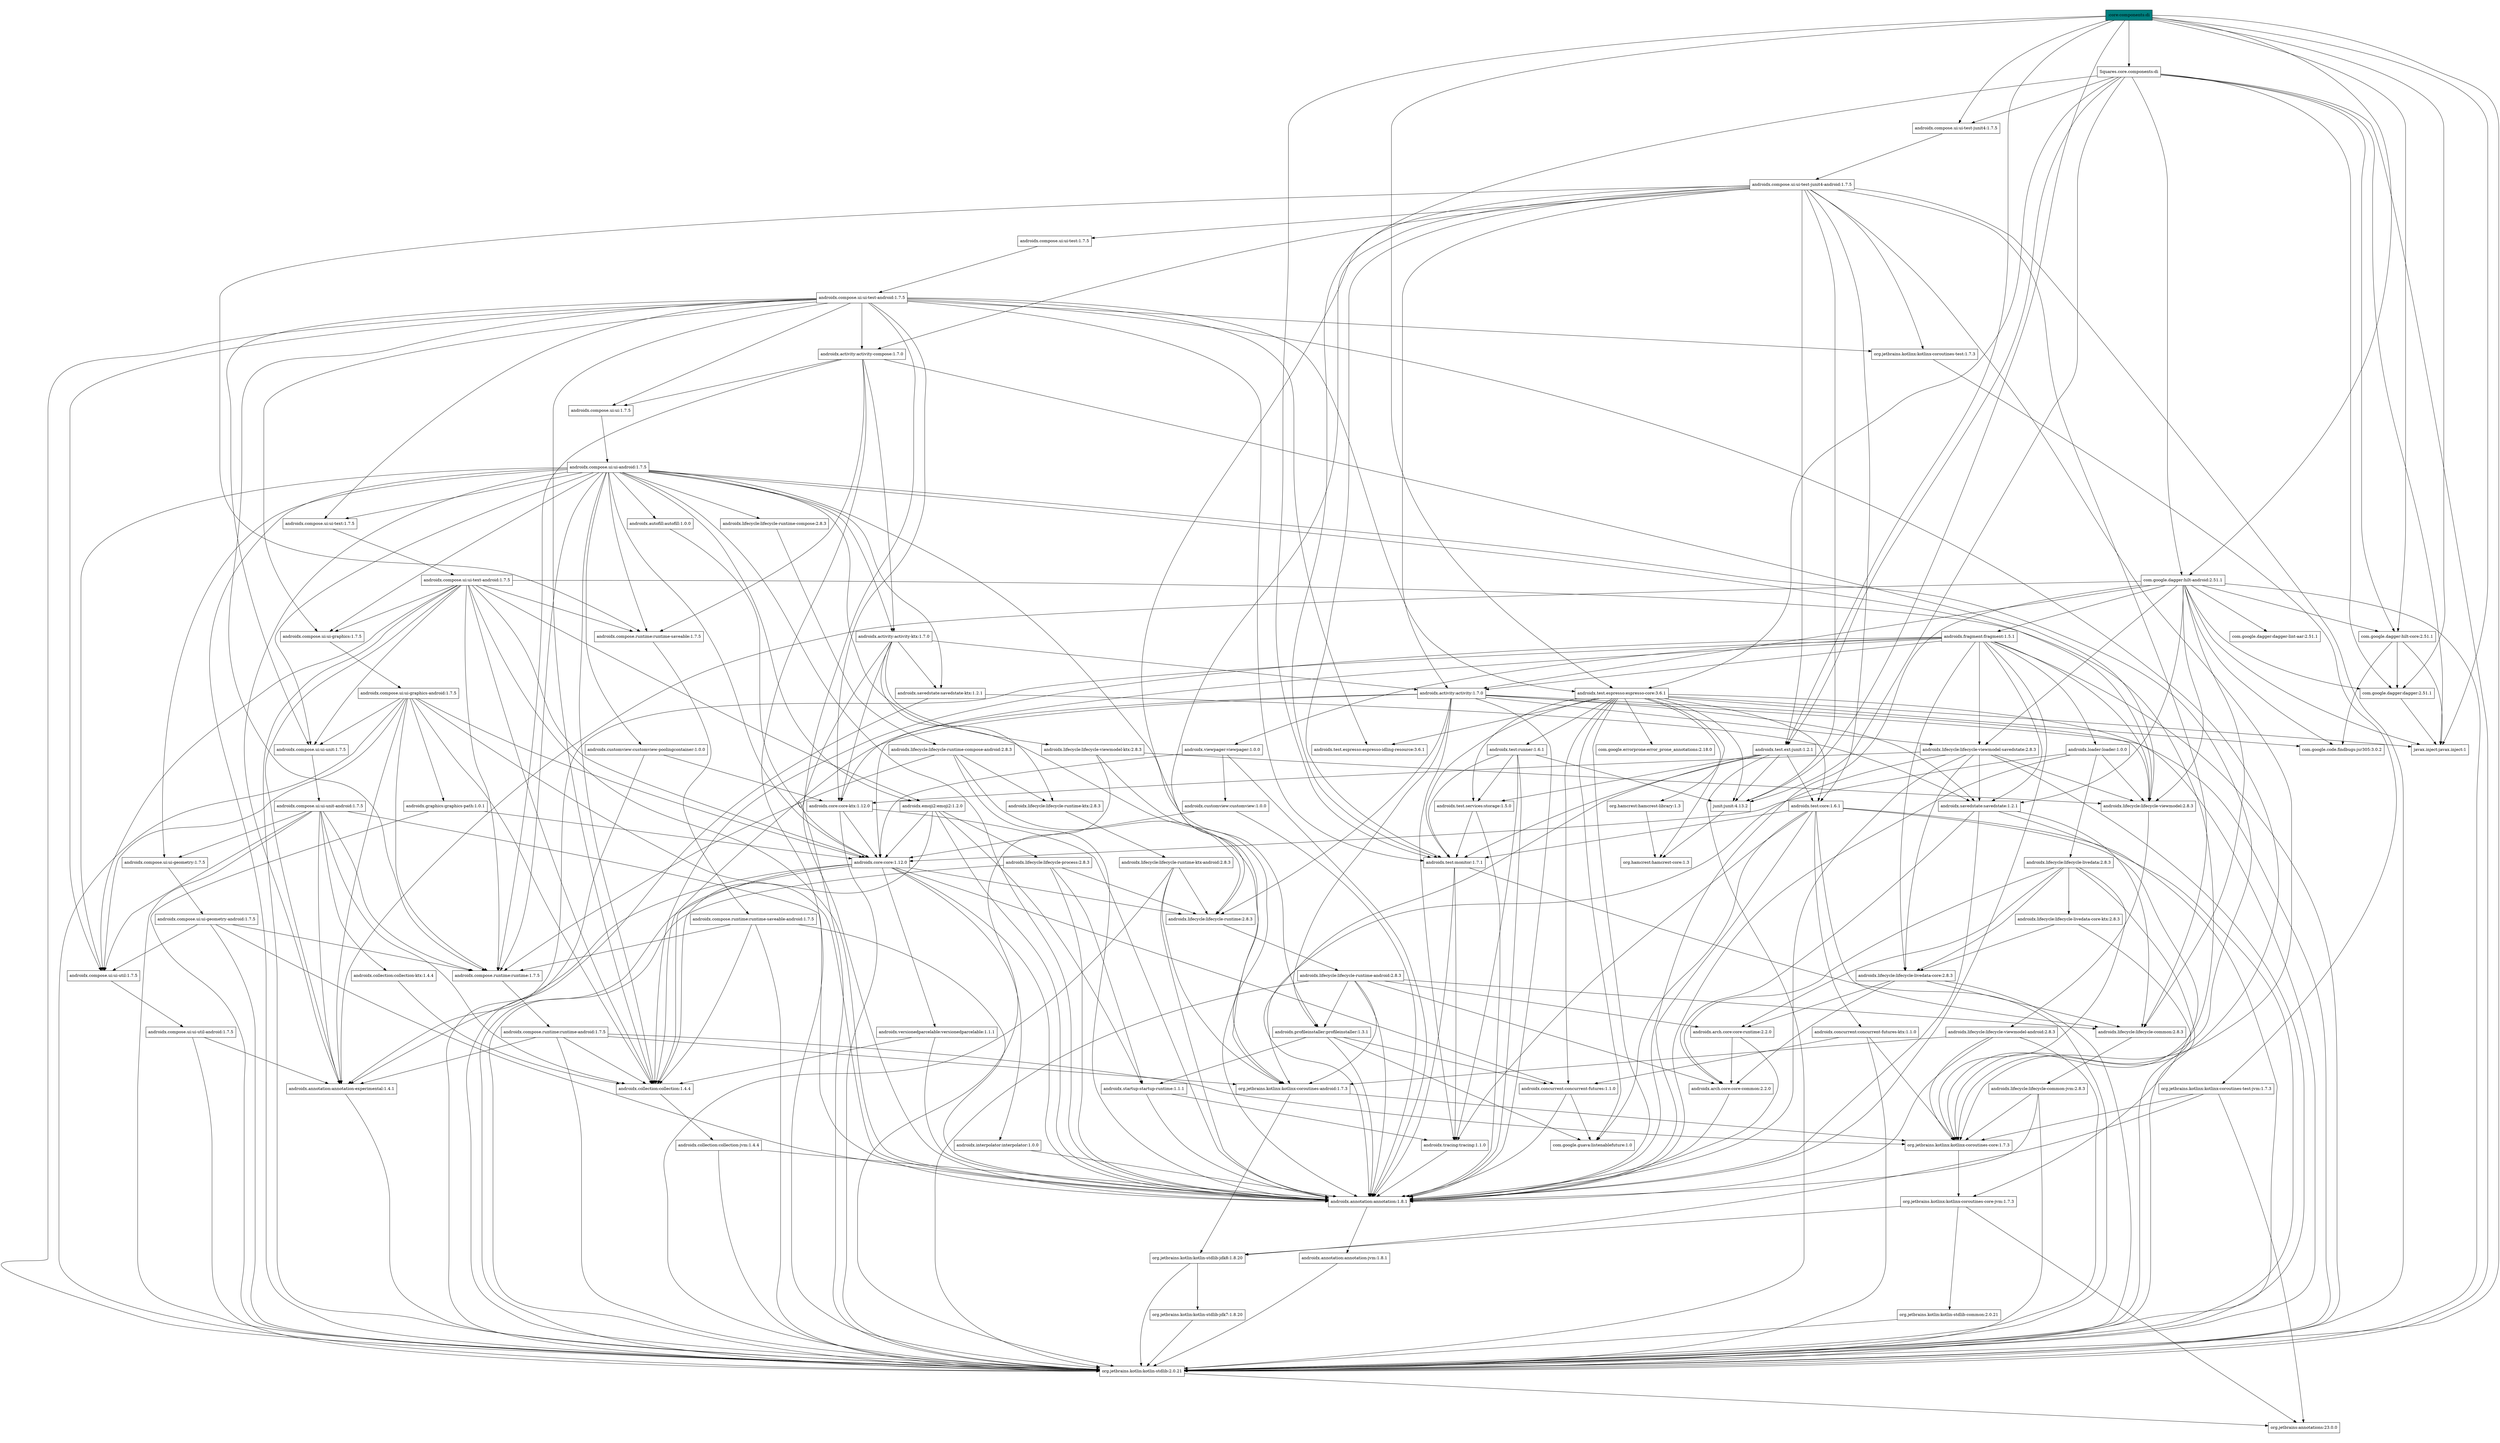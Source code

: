 strict digraph DependencyGraph {
  ratio=0.6;
  node [shape=box];

  ":core:components:di" [style=filled fillcolor="#008080"];

  ":core:components:di" -> "Squares.core.components:di";
  ":core:components:di" -> "androidx.compose.ui:ui-test-junit4:1.7.5";
  ":core:components:di" -> "androidx.test.espresso:espresso-core:3.6.1";
  ":core:components:di" -> "androidx.test.ext:junit:1.2.1";
  ":core:components:di" -> "androidx.test:monitor:1.7.1";
  ":core:components:di" -> "com.google.dagger:dagger:2.51.1";
  ":core:components:di" -> "com.google.dagger:hilt-android:2.51.1";
  ":core:components:di" -> "com.google.dagger:hilt-core:2.51.1";
  ":core:components:di" -> "javax.inject:javax.inject:1";
  ":core:components:di" -> "junit:junit:4.13.2";
  ":core:components:di" -> "org.jetbrains.kotlin:kotlin-stdlib:2.0.21";
  "Squares.core.components:di" -> "androidx.compose.ui:ui-test-junit4:1.7.5";
  "Squares.core.components:di" -> "androidx.test.espresso:espresso-core:3.6.1";
  "Squares.core.components:di" -> "androidx.test.ext:junit:1.2.1";
  "Squares.core.components:di" -> "androidx.test:monitor:1.7.1";
  "Squares.core.components:di" -> "com.google.dagger:dagger:2.51.1";
  "Squares.core.components:di" -> "com.google.dagger:hilt-android:2.51.1";
  "Squares.core.components:di" -> "com.google.dagger:hilt-core:2.51.1";
  "Squares.core.components:di" -> "javax.inject:javax.inject:1";
  "Squares.core.components:di" -> "junit:junit:4.13.2";
  "Squares.core.components:di" -> "org.jetbrains.kotlin:kotlin-stdlib:2.0.21";
  "androidx.compose.ui:ui-test-junit4:1.7.5" -> "androidx.compose.ui:ui-test-junit4-android:1.7.5";
  "androidx.compose.ui:ui-test-junit4-android:1.7.5" -> "androidx.activity:activity:1.7.0";
  "androidx.compose.ui:ui-test-junit4-android:1.7.5" -> "androidx.activity:activity-compose:1.7.0";
  "androidx.compose.ui:ui-test-junit4-android:1.7.5" -> "androidx.annotation:annotation:1.8.1";
  "androidx.compose.ui:ui-test-junit4-android:1.7.5" -> "androidx.compose.runtime:runtime-saveable:1.7.5";
  "androidx.compose.ui:ui-test-junit4-android:1.7.5" -> "androidx.compose.ui:ui-test:1.7.5";
  "androidx.compose.ui:ui-test-junit4-android:1.7.5" -> "androidx.lifecycle:lifecycle-common:2.8.3";
  "androidx.compose.ui:ui-test-junit4-android:1.7.5" -> "androidx.lifecycle:lifecycle-runtime:2.8.3";
  "androidx.compose.ui:ui-test-junit4-android:1.7.5" -> "androidx.test.ext:junit:1.2.1";
  "androidx.compose.ui:ui-test-junit4-android:1.7.5" -> "androidx.test:core:1.6.1";
  "androidx.compose.ui:ui-test-junit4-android:1.7.5" -> "androidx.test:monitor:1.7.1";
  "androidx.compose.ui:ui-test-junit4-android:1.7.5" -> "junit:junit:4.13.2";
  "androidx.compose.ui:ui-test-junit4-android:1.7.5" -> "org.jetbrains.kotlin:kotlin-stdlib:2.0.21";
  "androidx.compose.ui:ui-test-junit4-android:1.7.5" -> "org.jetbrains.kotlinx:kotlinx-coroutines-core:1.7.3";
  "androidx.compose.ui:ui-test-junit4-android:1.7.5" -> "org.jetbrains.kotlinx:kotlinx-coroutines-test:1.7.3";
  "androidx.activity:activity:1.7.0" -> "androidx.annotation:annotation:1.8.1";
  "androidx.activity:activity:1.7.0" -> "androidx.collection:collection:1.4.4";
  "androidx.activity:activity:1.7.0" -> "androidx.core:core:1.12.0";
  "androidx.activity:activity:1.7.0" -> "androidx.lifecycle:lifecycle-runtime:2.8.3";
  "androidx.activity:activity:1.7.0" -> "androidx.lifecycle:lifecycle-viewmodel:2.8.3";
  "androidx.activity:activity:1.7.0" -> "androidx.lifecycle:lifecycle-viewmodel-savedstate:2.8.3";
  "androidx.activity:activity:1.7.0" -> "androidx.profileinstaller:profileinstaller:1.3.1";
  "androidx.activity:activity:1.7.0" -> "androidx.savedstate:savedstate:1.2.1";
  "androidx.activity:activity:1.7.0" -> "androidx.tracing:tracing:1.1.0";
  "androidx.activity:activity:1.7.0" -> "org.jetbrains.kotlin:kotlin-stdlib:2.0.21";
  "androidx.annotation:annotation:1.8.1" -> "androidx.annotation:annotation-jvm:1.8.1";
  "androidx.annotation:annotation-jvm:1.8.1" -> "org.jetbrains.kotlin:kotlin-stdlib:2.0.21";
  "org.jetbrains.kotlin:kotlin-stdlib:2.0.21" -> "org.jetbrains:annotations:23.0.0";
  "androidx.collection:collection:1.4.4" -> "androidx.collection:collection-jvm:1.4.4";
  "androidx.collection:collection-jvm:1.4.4" -> "androidx.annotation:annotation:1.8.1";
  "androidx.collection:collection-jvm:1.4.4" -> "org.jetbrains.kotlin:kotlin-stdlib:2.0.21";
  "androidx.core:core:1.12.0" -> "androidx.annotation:annotation:1.8.1";
  "androidx.core:core:1.12.0" -> "androidx.annotation:annotation-experimental:1.4.1";
  "androidx.core:core:1.12.0" -> "androidx.collection:collection:1.4.4";
  "androidx.core:core:1.12.0" -> "androidx.concurrent:concurrent-futures:1.1.0";
  "androidx.core:core:1.12.0" -> "androidx.interpolator:interpolator:1.0.0";
  "androidx.core:core:1.12.0" -> "androidx.lifecycle:lifecycle-runtime:2.8.3";
  "androidx.core:core:1.12.0" -> "androidx.versionedparcelable:versionedparcelable:1.1.1";
  "androidx.core:core:1.12.0" -> "org.jetbrains.kotlin:kotlin-stdlib:2.0.21";
  "androidx.annotation:annotation-experimental:1.4.1" -> "org.jetbrains.kotlin:kotlin-stdlib:2.0.21";
  "androidx.concurrent:concurrent-futures:1.1.0" -> "androidx.annotation:annotation:1.8.1";
  "androidx.concurrent:concurrent-futures:1.1.0" -> "com.google.guava:listenablefuture:1.0";
  "androidx.interpolator:interpolator:1.0.0" -> "androidx.annotation:annotation:1.8.1";
  "androidx.lifecycle:lifecycle-runtime:2.8.3" -> "androidx.lifecycle:lifecycle-runtime-android:2.8.3";
  "androidx.lifecycle:lifecycle-runtime-android:2.8.3" -> "androidx.annotation:annotation:1.8.1";
  "androidx.lifecycle:lifecycle-runtime-android:2.8.3" -> "androidx.arch.core:core-common:2.2.0";
  "androidx.lifecycle:lifecycle-runtime-android:2.8.3" -> "androidx.arch.core:core-runtime:2.2.0";
  "androidx.lifecycle:lifecycle-runtime-android:2.8.3" -> "androidx.lifecycle:lifecycle-common:2.8.3";
  "androidx.lifecycle:lifecycle-runtime-android:2.8.3" -> "androidx.profileinstaller:profileinstaller:1.3.1";
  "androidx.lifecycle:lifecycle-runtime-android:2.8.3" -> "org.jetbrains.kotlin:kotlin-stdlib:2.0.21";
  "androidx.lifecycle:lifecycle-runtime-android:2.8.3" -> "org.jetbrains.kotlinx:kotlinx-coroutines-android:1.7.3";
  "androidx.arch.core:core-common:2.2.0" -> "androidx.annotation:annotation:1.8.1";
  "androidx.arch.core:core-runtime:2.2.0" -> "androidx.annotation:annotation:1.8.1";
  "androidx.arch.core:core-runtime:2.2.0" -> "androidx.arch.core:core-common:2.2.0";
  "androidx.lifecycle:lifecycle-common:2.8.3" -> "androidx.lifecycle:lifecycle-common-jvm:2.8.3";
  "androidx.lifecycle:lifecycle-common-jvm:2.8.3" -> "androidx.annotation:annotation:1.8.1";
  "androidx.lifecycle:lifecycle-common-jvm:2.8.3" -> "org.jetbrains.kotlin:kotlin-stdlib:2.0.21";
  "androidx.lifecycle:lifecycle-common-jvm:2.8.3" -> "org.jetbrains.kotlinx:kotlinx-coroutines-core:1.7.3";
  "org.jetbrains.kotlinx:kotlinx-coroutines-core:1.7.3" -> "org.jetbrains.kotlinx:kotlinx-coroutines-core-jvm:1.7.3";
  "org.jetbrains.kotlinx:kotlinx-coroutines-core-jvm:1.7.3" -> "org.jetbrains.kotlin:kotlin-stdlib-common:2.0.21";
  "org.jetbrains.kotlinx:kotlinx-coroutines-core-jvm:1.7.3" -> "org.jetbrains.kotlin:kotlin-stdlib-jdk8:1.8.20";
  "org.jetbrains.kotlinx:kotlinx-coroutines-core-jvm:1.7.3" -> "org.jetbrains:annotations:23.0.0";
  "org.jetbrains.kotlin:kotlin-stdlib-common:2.0.21" -> "org.jetbrains.kotlin:kotlin-stdlib:2.0.21";
  "org.jetbrains.kotlin:kotlin-stdlib-jdk8:1.8.20" -> "org.jetbrains.kotlin:kotlin-stdlib:2.0.21";
  "org.jetbrains.kotlin:kotlin-stdlib-jdk8:1.8.20" -> "org.jetbrains.kotlin:kotlin-stdlib-jdk7:1.8.20";
  "org.jetbrains.kotlin:kotlin-stdlib-jdk7:1.8.20" -> "org.jetbrains.kotlin:kotlin-stdlib:2.0.21";
  "androidx.profileinstaller:profileinstaller:1.3.1" -> "androidx.annotation:annotation:1.8.1";
  "androidx.profileinstaller:profileinstaller:1.3.1" -> "androidx.concurrent:concurrent-futures:1.1.0";
  "androidx.profileinstaller:profileinstaller:1.3.1" -> "androidx.startup:startup-runtime:1.1.1";
  "androidx.profileinstaller:profileinstaller:1.3.1" -> "com.google.guava:listenablefuture:1.0";
  "androidx.startup:startup-runtime:1.1.1" -> "androidx.annotation:annotation:1.8.1";
  "androidx.startup:startup-runtime:1.1.1" -> "androidx.tracing:tracing:1.1.0";
  "androidx.tracing:tracing:1.1.0" -> "androidx.annotation:annotation:1.8.1";
  "org.jetbrains.kotlinx:kotlinx-coroutines-android:1.7.3" -> "org.jetbrains.kotlin:kotlin-stdlib-jdk8:1.8.20";
  "org.jetbrains.kotlinx:kotlinx-coroutines-android:1.7.3" -> "org.jetbrains.kotlinx:kotlinx-coroutines-core:1.7.3";
  "androidx.versionedparcelable:versionedparcelable:1.1.1" -> "androidx.annotation:annotation:1.8.1";
  "androidx.versionedparcelable:versionedparcelable:1.1.1" -> "androidx.collection:collection:1.4.4";
  "androidx.lifecycle:lifecycle-viewmodel:2.8.3" -> "androidx.lifecycle:lifecycle-viewmodel-android:2.8.3";
  "androidx.lifecycle:lifecycle-viewmodel-android:2.8.3" -> "androidx.annotation:annotation:1.8.1";
  "androidx.lifecycle:lifecycle-viewmodel-android:2.8.3" -> "org.jetbrains.kotlin:kotlin-stdlib:2.0.21";
  "androidx.lifecycle:lifecycle-viewmodel-android:2.8.3" -> "org.jetbrains.kotlinx:kotlinx-coroutines-android:1.7.3";
  "androidx.lifecycle:lifecycle-viewmodel-android:2.8.3" -> "org.jetbrains.kotlinx:kotlinx-coroutines-core:1.7.3";
  "androidx.lifecycle:lifecycle-viewmodel-savedstate:2.8.3" -> "androidx.annotation:annotation:1.8.1";
  "androidx.lifecycle:lifecycle-viewmodel-savedstate:2.8.3" -> "androidx.core:core-ktx:1.12.0";
  "androidx.lifecycle:lifecycle-viewmodel-savedstate:2.8.3" -> "androidx.lifecycle:lifecycle-livedata-core:2.8.3";
  "androidx.lifecycle:lifecycle-viewmodel-savedstate:2.8.3" -> "androidx.lifecycle:lifecycle-viewmodel:2.8.3";
  "androidx.lifecycle:lifecycle-viewmodel-savedstate:2.8.3" -> "androidx.savedstate:savedstate:1.2.1";
  "androidx.lifecycle:lifecycle-viewmodel-savedstate:2.8.3" -> "org.jetbrains.kotlin:kotlin-stdlib:2.0.21";
  "androidx.lifecycle:lifecycle-viewmodel-savedstate:2.8.3" -> "org.jetbrains.kotlinx:kotlinx-coroutines-android:1.7.3";
  "androidx.core:core-ktx:1.12.0" -> "androidx.annotation:annotation:1.8.1";
  "androidx.core:core-ktx:1.12.0" -> "androidx.core:core:1.12.0";
  "androidx.core:core-ktx:1.12.0" -> "org.jetbrains.kotlin:kotlin-stdlib:2.0.21";
  "androidx.lifecycle:lifecycle-livedata-core:2.8.3" -> "androidx.arch.core:core-common:2.2.0";
  "androidx.lifecycle:lifecycle-livedata-core:2.8.3" -> "androidx.arch.core:core-runtime:2.2.0";
  "androidx.lifecycle:lifecycle-livedata-core:2.8.3" -> "androidx.lifecycle:lifecycle-common:2.8.3";
  "androidx.lifecycle:lifecycle-livedata-core:2.8.3" -> "org.jetbrains.kotlin:kotlin-stdlib:2.0.21";
  "androidx.savedstate:savedstate:1.2.1" -> "androidx.annotation:annotation:1.8.1";
  "androidx.savedstate:savedstate:1.2.1" -> "androidx.arch.core:core-common:2.2.0";
  "androidx.savedstate:savedstate:1.2.1" -> "androidx.lifecycle:lifecycle-common:2.8.3";
  "androidx.savedstate:savedstate:1.2.1" -> "org.jetbrains.kotlin:kotlin-stdlib:2.0.21";
  "androidx.activity:activity-compose:1.7.0" -> "androidx.activity:activity-ktx:1.7.0";
  "androidx.activity:activity-compose:1.7.0" -> "androidx.compose.runtime:runtime:1.7.5";
  "androidx.activity:activity-compose:1.7.0" -> "androidx.compose.runtime:runtime-saveable:1.7.5";
  "androidx.activity:activity-compose:1.7.0" -> "androidx.compose.ui:ui:1.7.5";
  "androidx.activity:activity-compose:1.7.0" -> "androidx.lifecycle:lifecycle-viewmodel:2.8.3";
  "androidx.activity:activity-compose:1.7.0" -> "org.jetbrains.kotlin:kotlin-stdlib:2.0.21";
  "androidx.activity:activity-ktx:1.7.0" -> "androidx.activity:activity:1.7.0";
  "androidx.activity:activity-ktx:1.7.0" -> "androidx.core:core-ktx:1.12.0";
  "androidx.activity:activity-ktx:1.7.0" -> "androidx.lifecycle:lifecycle-runtime-ktx:2.8.3";
  "androidx.activity:activity-ktx:1.7.0" -> "androidx.lifecycle:lifecycle-viewmodel-ktx:2.8.3";
  "androidx.activity:activity-ktx:1.7.0" -> "androidx.savedstate:savedstate-ktx:1.2.1";
  "androidx.activity:activity-ktx:1.7.0" -> "org.jetbrains.kotlin:kotlin-stdlib:2.0.21";
  "androidx.lifecycle:lifecycle-runtime-ktx:2.8.3" -> "androidx.lifecycle:lifecycle-runtime-ktx-android:2.8.3";
  "androidx.lifecycle:lifecycle-runtime-ktx-android:2.8.3" -> "androidx.annotation:annotation:1.8.1";
  "androidx.lifecycle:lifecycle-runtime-ktx-android:2.8.3" -> "androidx.lifecycle:lifecycle-runtime:2.8.3";
  "androidx.lifecycle:lifecycle-runtime-ktx-android:2.8.3" -> "org.jetbrains.kotlin:kotlin-stdlib:2.0.21";
  "androidx.lifecycle:lifecycle-runtime-ktx-android:2.8.3" -> "org.jetbrains.kotlinx:kotlinx-coroutines-android:1.7.3";
  "androidx.lifecycle:lifecycle-viewmodel-ktx:2.8.3" -> "androidx.lifecycle:lifecycle-viewmodel:2.8.3";
  "androidx.lifecycle:lifecycle-viewmodel-ktx:2.8.3" -> "org.jetbrains.kotlin:kotlin-stdlib:2.0.21";
  "androidx.lifecycle:lifecycle-viewmodel-ktx:2.8.3" -> "org.jetbrains.kotlinx:kotlinx-coroutines-android:1.7.3";
  "androidx.savedstate:savedstate-ktx:1.2.1" -> "androidx.savedstate:savedstate:1.2.1";
  "androidx.savedstate:savedstate-ktx:1.2.1" -> "org.jetbrains.kotlin:kotlin-stdlib:2.0.21";
  "androidx.compose.runtime:runtime:1.7.5" -> "androidx.compose.runtime:runtime-android:1.7.5";
  "androidx.compose.runtime:runtime-android:1.7.5" -> "androidx.annotation:annotation-experimental:1.4.1";
  "androidx.compose.runtime:runtime-android:1.7.5" -> "androidx.collection:collection:1.4.4";
  "androidx.compose.runtime:runtime-android:1.7.5" -> "org.jetbrains.kotlin:kotlin-stdlib:2.0.21";
  "androidx.compose.runtime:runtime-android:1.7.5" -> "org.jetbrains.kotlinx:kotlinx-coroutines-android:1.7.3";
  "androidx.compose.runtime:runtime-android:1.7.5" -> "org.jetbrains.kotlinx:kotlinx-coroutines-core:1.7.3";
  "androidx.compose.runtime:runtime-saveable:1.7.5" -> "androidx.compose.runtime:runtime-saveable-android:1.7.5";
  "androidx.compose.runtime:runtime-saveable-android:1.7.5" -> "androidx.annotation:annotation:1.8.1";
  "androidx.compose.runtime:runtime-saveable-android:1.7.5" -> "androidx.collection:collection:1.4.4";
  "androidx.compose.runtime:runtime-saveable-android:1.7.5" -> "androidx.compose.runtime:runtime:1.7.5";
  "androidx.compose.runtime:runtime-saveable-android:1.7.5" -> "org.jetbrains.kotlin:kotlin-stdlib:2.0.21";
  "androidx.compose.ui:ui:1.7.5" -> "androidx.compose.ui:ui-android:1.7.5";
  "androidx.compose.ui:ui-android:1.7.5" -> "androidx.activity:activity-ktx:1.7.0";
  "androidx.compose.ui:ui-android:1.7.5" -> "androidx.annotation:annotation:1.8.1";
  "androidx.compose.ui:ui-android:1.7.5" -> "androidx.annotation:annotation-experimental:1.4.1";
  "androidx.compose.ui:ui-android:1.7.5" -> "androidx.autofill:autofill:1.0.0";
  "androidx.compose.ui:ui-android:1.7.5" -> "androidx.collection:collection:1.4.4";
  "androidx.compose.ui:ui-android:1.7.5" -> "androidx.compose.runtime:runtime:1.7.5";
  "androidx.compose.ui:ui-android:1.7.5" -> "androidx.compose.runtime:runtime-saveable:1.7.5";
  "androidx.compose.ui:ui-android:1.7.5" -> "androidx.compose.ui:ui-geometry:1.7.5";
  "androidx.compose.ui:ui-android:1.7.5" -> "androidx.compose.ui:ui-graphics:1.7.5";
  "androidx.compose.ui:ui-android:1.7.5" -> "androidx.compose.ui:ui-text:1.7.5";
  "androidx.compose.ui:ui-android:1.7.5" -> "androidx.compose.ui:ui-unit:1.7.5";
  "androidx.compose.ui:ui-android:1.7.5" -> "androidx.compose.ui:ui-util:1.7.5";
  "androidx.compose.ui:ui-android:1.7.5" -> "androidx.core:core:1.12.0";
  "androidx.compose.ui:ui-android:1.7.5" -> "androidx.customview:customview-poolingcontainer:1.0.0";
  "androidx.compose.ui:ui-android:1.7.5" -> "androidx.emoji2:emoji2:1.2.0";
  "androidx.compose.ui:ui-android:1.7.5" -> "androidx.lifecycle:lifecycle-runtime-compose:2.8.3";
  "androidx.compose.ui:ui-android:1.7.5" -> "androidx.lifecycle:lifecycle-viewmodel:2.8.3";
  "androidx.compose.ui:ui-android:1.7.5" -> "androidx.profileinstaller:profileinstaller:1.3.1";
  "androidx.compose.ui:ui-android:1.7.5" -> "androidx.savedstate:savedstate-ktx:1.2.1";
  "androidx.compose.ui:ui-android:1.7.5" -> "org.jetbrains.kotlin:kotlin-stdlib:2.0.21";
  "androidx.compose.ui:ui-android:1.7.5" -> "org.jetbrains.kotlinx:kotlinx-coroutines-android:1.7.3";
  "androidx.compose.ui:ui-android:1.7.5" -> "org.jetbrains.kotlinx:kotlinx-coroutines-core:1.7.3";
  "androidx.autofill:autofill:1.0.0" -> "androidx.core:core:1.12.0";
  "androidx.compose.ui:ui-geometry:1.7.5" -> "androidx.compose.ui:ui-geometry-android:1.7.5";
  "androidx.compose.ui:ui-geometry-android:1.7.5" -> "androidx.annotation:annotation:1.8.1";
  "androidx.compose.ui:ui-geometry-android:1.7.5" -> "androidx.compose.runtime:runtime:1.7.5";
  "androidx.compose.ui:ui-geometry-android:1.7.5" -> "androidx.compose.ui:ui-util:1.7.5";
  "androidx.compose.ui:ui-geometry-android:1.7.5" -> "org.jetbrains.kotlin:kotlin-stdlib:2.0.21";
  "androidx.compose.ui:ui-util:1.7.5" -> "androidx.compose.ui:ui-util-android:1.7.5";
  "androidx.compose.ui:ui-util-android:1.7.5" -> "androidx.annotation:annotation-experimental:1.4.1";
  "androidx.compose.ui:ui-util-android:1.7.5" -> "org.jetbrains.kotlin:kotlin-stdlib:2.0.21";
  "androidx.compose.ui:ui-graphics:1.7.5" -> "androidx.compose.ui:ui-graphics-android:1.7.5";
  "androidx.compose.ui:ui-graphics-android:1.7.5" -> "androidx.annotation:annotation:1.8.1";
  "androidx.compose.ui:ui-graphics-android:1.7.5" -> "androidx.annotation:annotation-experimental:1.4.1";
  "androidx.compose.ui:ui-graphics-android:1.7.5" -> "androidx.collection:collection:1.4.4";
  "androidx.compose.ui:ui-graphics-android:1.7.5" -> "androidx.compose.runtime:runtime:1.7.5";
  "androidx.compose.ui:ui-graphics-android:1.7.5" -> "androidx.compose.ui:ui-unit:1.7.5";
  "androidx.compose.ui:ui-graphics-android:1.7.5" -> "androidx.compose.ui:ui-util:1.7.5";
  "androidx.compose.ui:ui-graphics-android:1.7.5" -> "androidx.core:core:1.12.0";
  "androidx.compose.ui:ui-graphics-android:1.7.5" -> "androidx.graphics:graphics-path:1.0.1";
  "androidx.compose.ui:ui-graphics-android:1.7.5" -> "org.jetbrains.kotlin:kotlin-stdlib:2.0.21";
  "androidx.compose.ui:ui-unit:1.7.5" -> "androidx.compose.ui:ui-unit-android:1.7.5";
  "androidx.compose.ui:ui-unit-android:1.7.5" -> "androidx.annotation:annotation:1.8.1";
  "androidx.compose.ui:ui-unit-android:1.7.5" -> "androidx.annotation:annotation-experimental:1.4.1";
  "androidx.compose.ui:ui-unit-android:1.7.5" -> "androidx.collection:collection:1.4.4";
  "androidx.compose.ui:ui-unit-android:1.7.5" -> "androidx.collection:collection-ktx:1.4.4";
  "androidx.compose.ui:ui-unit-android:1.7.5" -> "androidx.compose.runtime:runtime:1.7.5";
  "androidx.compose.ui:ui-unit-android:1.7.5" -> "androidx.compose.ui:ui-geometry:1.7.5";
  "androidx.compose.ui:ui-unit-android:1.7.5" -> "androidx.compose.ui:ui-util:1.7.5";
  "androidx.compose.ui:ui-unit-android:1.7.5" -> "org.jetbrains.kotlin:kotlin-stdlib:2.0.21";
  "androidx.collection:collection-ktx:1.4.4" -> "androidx.collection:collection:1.4.4";
  "androidx.graphics:graphics-path:1.0.1" -> "androidx.core:core:1.12.0";
  "androidx.graphics:graphics-path:1.0.1" -> "org.jetbrains.kotlin:kotlin-stdlib:2.0.21";
  "androidx.compose.ui:ui-text:1.7.5" -> "androidx.compose.ui:ui-text-android:1.7.5";
  "androidx.compose.ui:ui-text-android:1.7.5" -> "androidx.annotation:annotation:1.8.1";
  "androidx.compose.ui:ui-text-android:1.7.5" -> "androidx.annotation:annotation-experimental:1.4.1";
  "androidx.compose.ui:ui-text-android:1.7.5" -> "androidx.collection:collection:1.4.4";
  "androidx.compose.ui:ui-text-android:1.7.5" -> "androidx.compose.runtime:runtime:1.7.5";
  "androidx.compose.ui:ui-text-android:1.7.5" -> "androidx.compose.runtime:runtime-saveable:1.7.5";
  "androidx.compose.ui:ui-text-android:1.7.5" -> "androidx.compose.ui:ui-graphics:1.7.5";
  "androidx.compose.ui:ui-text-android:1.7.5" -> "androidx.compose.ui:ui-unit:1.7.5";
  "androidx.compose.ui:ui-text-android:1.7.5" -> "androidx.compose.ui:ui-util:1.7.5";
  "androidx.compose.ui:ui-text-android:1.7.5" -> "androidx.core:core:1.12.0";
  "androidx.compose.ui:ui-text-android:1.7.5" -> "androidx.emoji2:emoji2:1.2.0";
  "androidx.compose.ui:ui-text-android:1.7.5" -> "org.jetbrains.kotlin:kotlin-stdlib:2.0.21";
  "androidx.compose.ui:ui-text-android:1.7.5" -> "org.jetbrains.kotlinx:kotlinx-coroutines-core:1.7.3";
  "androidx.emoji2:emoji2:1.2.0" -> "androidx.annotation:annotation:1.8.1";
  "androidx.emoji2:emoji2:1.2.0" -> "androidx.collection:collection:1.4.4";
  "androidx.emoji2:emoji2:1.2.0" -> "androidx.core:core:1.12.0";
  "androidx.emoji2:emoji2:1.2.0" -> "androidx.lifecycle:lifecycle-process:2.8.3";
  "androidx.emoji2:emoji2:1.2.0" -> "androidx.startup:startup-runtime:1.1.1";
  "androidx.lifecycle:lifecycle-process:2.8.3" -> "androidx.annotation:annotation:1.8.1";
  "androidx.lifecycle:lifecycle-process:2.8.3" -> "androidx.lifecycle:lifecycle-runtime:2.8.3";
  "androidx.lifecycle:lifecycle-process:2.8.3" -> "androidx.startup:startup-runtime:1.1.1";
  "androidx.lifecycle:lifecycle-process:2.8.3" -> "org.jetbrains.kotlin:kotlin-stdlib:2.0.21";
  "androidx.customview:customview-poolingcontainer:1.0.0" -> "androidx.core:core-ktx:1.12.0";
  "androidx.customview:customview-poolingcontainer:1.0.0" -> "org.jetbrains.kotlin:kotlin-stdlib:2.0.21";
  "androidx.lifecycle:lifecycle-runtime-compose:2.8.3" -> "androidx.lifecycle:lifecycle-runtime-compose-android:2.8.3";
  "androidx.lifecycle:lifecycle-runtime-compose-android:2.8.3" -> "androidx.annotation:annotation:1.8.1";
  "androidx.lifecycle:lifecycle-runtime-compose-android:2.8.3" -> "androidx.compose.runtime:runtime:1.7.5";
  "androidx.lifecycle:lifecycle-runtime-compose-android:2.8.3" -> "androidx.lifecycle:lifecycle-runtime:2.8.3";
  "androidx.lifecycle:lifecycle-runtime-compose-android:2.8.3" -> "androidx.lifecycle:lifecycle-runtime-ktx:2.8.3";
  "androidx.compose.ui:ui-test:1.7.5" -> "androidx.compose.ui:ui-test-android:1.7.5";
  "androidx.compose.ui:ui-test-android:1.7.5" -> "androidx.activity:activity-compose:1.7.0";
  "androidx.compose.ui:ui-test-android:1.7.5" -> "androidx.annotation:annotation:1.8.1";
  "androidx.compose.ui:ui-test-android:1.7.5" -> "androidx.collection:collection:1.4.4";
  "androidx.compose.ui:ui-test-android:1.7.5" -> "androidx.compose.runtime:runtime:1.7.5";
  "androidx.compose.ui:ui-test-android:1.7.5" -> "androidx.compose.ui:ui:1.7.5";
  "androidx.compose.ui:ui-test-android:1.7.5" -> "androidx.compose.ui:ui-graphics:1.7.5";
  "androidx.compose.ui:ui-test-android:1.7.5" -> "androidx.compose.ui:ui-text:1.7.5";
  "androidx.compose.ui:ui-test-android:1.7.5" -> "androidx.compose.ui:ui-unit:1.7.5";
  "androidx.compose.ui:ui-test-android:1.7.5" -> "androidx.compose.ui:ui-util:1.7.5";
  "androidx.compose.ui:ui-test-android:1.7.5" -> "androidx.core:core-ktx:1.12.0";
  "androidx.compose.ui:ui-test-android:1.7.5" -> "androidx.test.espresso:espresso-core:3.6.1";
  "androidx.compose.ui:ui-test-android:1.7.5" -> "androidx.test.espresso:espresso-idling-resource:3.6.1";
  "androidx.compose.ui:ui-test-android:1.7.5" -> "androidx.test:monitor:1.7.1";
  "androidx.compose.ui:ui-test-android:1.7.5" -> "org.jetbrains.kotlin:kotlin-stdlib:2.0.21";
  "androidx.compose.ui:ui-test-android:1.7.5" -> "org.jetbrains.kotlinx:kotlinx-coroutines-core:1.7.3";
  "androidx.compose.ui:ui-test-android:1.7.5" -> "org.jetbrains.kotlinx:kotlinx-coroutines-test:1.7.3";
  "androidx.test.espresso:espresso-core:3.6.1" -> "androidx.annotation:annotation:1.8.1";
  "androidx.test.espresso:espresso-core:3.6.1" -> "androidx.concurrent:concurrent-futures:1.1.0";
  "androidx.test.espresso:espresso-core:3.6.1" -> "androidx.test.espresso:espresso-idling-resource:3.6.1";
  "androidx.test.espresso:espresso-core:3.6.1" -> "androidx.test.services:storage:1.5.0";
  "androidx.test.espresso:espresso-core:3.6.1" -> "androidx.test:core:1.6.1";
  "androidx.test.espresso:espresso-core:3.6.1" -> "androidx.test:monitor:1.7.1";
  "androidx.test.espresso:espresso-core:3.6.1" -> "androidx.test:runner:1.6.1";
  "androidx.test.espresso:espresso-core:3.6.1" -> "com.google.code.findbugs:jsr305:3.0.2";
  "androidx.test.espresso:espresso-core:3.6.1" -> "com.google.errorprone:error_prone_annotations:2.18.0";
  "androidx.test.espresso:espresso-core:3.6.1" -> "com.google.guava:listenablefuture:1.0";
  "androidx.test.espresso:espresso-core:3.6.1" -> "javax.inject:javax.inject:1";
  "androidx.test.espresso:espresso-core:3.6.1" -> "junit:junit:4.13.2";
  "androidx.test.espresso:espresso-core:3.6.1" -> "org.hamcrest:hamcrest-core:1.3";
  "androidx.test.espresso:espresso-core:3.6.1" -> "org.hamcrest:hamcrest-library:1.3";
  "androidx.test.espresso:espresso-core:3.6.1" -> "org.jetbrains.kotlin:kotlin-stdlib:2.0.21";
  "androidx.test.services:storage:1.5.0" -> "androidx.annotation:annotation:1.8.1";
  "androidx.test.services:storage:1.5.0" -> "androidx.test:monitor:1.7.1";
  "androidx.test:monitor:1.7.1" -> "androidx.annotation:annotation:1.8.1";
  "androidx.test:monitor:1.7.1" -> "androidx.tracing:tracing:1.1.0";
  "androidx.test:monitor:1.7.1" -> "org.jetbrains.kotlin:kotlin-stdlib:2.0.21";
  "androidx.test:core:1.6.1" -> "androidx.annotation:annotation:1.8.1";
  "androidx.test:core:1.6.1" -> "androidx.concurrent:concurrent-futures-ktx:1.1.0";
  "androidx.test:core:1.6.1" -> "androidx.lifecycle:lifecycle-common:2.8.3";
  "androidx.test:core:1.6.1" -> "androidx.test:monitor:1.7.1";
  "androidx.test:core:1.6.1" -> "androidx.tracing:tracing:1.1.0";
  "androidx.test:core:1.6.1" -> "com.google.guava:listenablefuture:1.0";
  "androidx.test:core:1.6.1" -> "org.jetbrains.kotlin:kotlin-stdlib:2.0.21";
  "androidx.test:core:1.6.1" -> "org.jetbrains.kotlinx:kotlinx-coroutines-core-jvm:1.7.3";
  "androidx.concurrent:concurrent-futures-ktx:1.1.0" -> "androidx.concurrent:concurrent-futures:1.1.0";
  "androidx.concurrent:concurrent-futures-ktx:1.1.0" -> "org.jetbrains.kotlin:kotlin-stdlib:2.0.21";
  "androidx.concurrent:concurrent-futures-ktx:1.1.0" -> "org.jetbrains.kotlinx:kotlinx-coroutines-core:1.7.3";
  "androidx.test:runner:1.6.1" -> "androidx.annotation:annotation:1.8.1";
  "androidx.test:runner:1.6.1" -> "androidx.test.services:storage:1.5.0";
  "androidx.test:runner:1.6.1" -> "androidx.test:monitor:1.7.1";
  "androidx.test:runner:1.6.1" -> "androidx.tracing:tracing:1.1.0";
  "androidx.test:runner:1.6.1" -> "junit:junit:4.13.2";
  "junit:junit:4.13.2" -> "org.hamcrest:hamcrest-core:1.3";
  "org.hamcrest:hamcrest-library:1.3" -> "org.hamcrest:hamcrest-core:1.3";
  "org.jetbrains.kotlinx:kotlinx-coroutines-test:1.7.3" -> "org.jetbrains.kotlinx:kotlinx-coroutines-test-jvm:1.7.3";
  "org.jetbrains.kotlinx:kotlinx-coroutines-test-jvm:1.7.3" -> "org.jetbrains.kotlin:kotlin-stdlib-jdk8:1.8.20";
  "org.jetbrains.kotlinx:kotlinx-coroutines-test-jvm:1.7.3" -> "org.jetbrains.kotlinx:kotlinx-coroutines-core:1.7.3";
  "org.jetbrains.kotlinx:kotlinx-coroutines-test-jvm:1.7.3" -> "org.jetbrains:annotations:23.0.0";
  "androidx.test.ext:junit:1.2.1" -> "androidx.annotation:annotation:1.8.1";
  "androidx.test.ext:junit:1.2.1" -> "androidx.test.services:storage:1.5.0";
  "androidx.test.ext:junit:1.2.1" -> "androidx.test:core:1.6.1";
  "androidx.test.ext:junit:1.2.1" -> "androidx.test:monitor:1.7.1";
  "androidx.test.ext:junit:1.2.1" -> "junit:junit:4.13.2";
  "androidx.test.ext:junit:1.2.1" -> "org.jetbrains.kotlin:kotlin-stdlib:2.0.21";
  "com.google.dagger:dagger:2.51.1" -> "javax.inject:javax.inject:1";
  "com.google.dagger:hilt-android:2.51.1" -> "androidx.activity:activity:1.7.0";
  "com.google.dagger:hilt-android:2.51.1" -> "androidx.annotation:annotation:1.8.1";
  "com.google.dagger:hilt-android:2.51.1" -> "androidx.annotation:annotation-experimental:1.4.1";
  "com.google.dagger:hilt-android:2.51.1" -> "androidx.fragment:fragment:1.5.1";
  "com.google.dagger:hilt-android:2.51.1" -> "androidx.lifecycle:lifecycle-common:2.8.3";
  "com.google.dagger:hilt-android:2.51.1" -> "androidx.lifecycle:lifecycle-viewmodel:2.8.3";
  "com.google.dagger:hilt-android:2.51.1" -> "androidx.lifecycle:lifecycle-viewmodel-savedstate:2.8.3";
  "com.google.dagger:hilt-android:2.51.1" -> "androidx.savedstate:savedstate:1.2.1";
  "com.google.dagger:hilt-android:2.51.1" -> "com.google.code.findbugs:jsr305:3.0.2";
  "com.google.dagger:hilt-android:2.51.1" -> "com.google.dagger:dagger:2.51.1";
  "com.google.dagger:hilt-android:2.51.1" -> "com.google.dagger:dagger-lint-aar:2.51.1";
  "com.google.dagger:hilt-android:2.51.1" -> "com.google.dagger:hilt-core:2.51.1";
  "com.google.dagger:hilt-android:2.51.1" -> "javax.inject:javax.inject:1";
  "com.google.dagger:hilt-android:2.51.1" -> "org.jetbrains.kotlin:kotlin-stdlib:2.0.21";
  "androidx.fragment:fragment:1.5.1" -> "androidx.activity:activity:1.7.0";
  "androidx.fragment:fragment:1.5.1" -> "androidx.annotation:annotation:1.8.1";
  "androidx.fragment:fragment:1.5.1" -> "androidx.annotation:annotation-experimental:1.4.1";
  "androidx.fragment:fragment:1.5.1" -> "androidx.collection:collection:1.4.4";
  "androidx.fragment:fragment:1.5.1" -> "androidx.core:core-ktx:1.12.0";
  "androidx.fragment:fragment:1.5.1" -> "androidx.lifecycle:lifecycle-livedata-core:2.8.3";
  "androidx.fragment:fragment:1.5.1" -> "androidx.lifecycle:lifecycle-viewmodel:2.8.3";
  "androidx.fragment:fragment:1.5.1" -> "androidx.lifecycle:lifecycle-viewmodel-savedstate:2.8.3";
  "androidx.fragment:fragment:1.5.1" -> "androidx.loader:loader:1.0.0";
  "androidx.fragment:fragment:1.5.1" -> "androidx.savedstate:savedstate:1.2.1";
  "androidx.fragment:fragment:1.5.1" -> "androidx.viewpager:viewpager:1.0.0";
  "androidx.fragment:fragment:1.5.1" -> "org.jetbrains.kotlin:kotlin-stdlib:2.0.21";
  "androidx.loader:loader:1.0.0" -> "androidx.annotation:annotation:1.8.1";
  "androidx.loader:loader:1.0.0" -> "androidx.core:core:1.12.0";
  "androidx.loader:loader:1.0.0" -> "androidx.lifecycle:lifecycle-livedata:2.8.3";
  "androidx.loader:loader:1.0.0" -> "androidx.lifecycle:lifecycle-viewmodel:2.8.3";
  "androidx.lifecycle:lifecycle-livedata:2.8.3" -> "androidx.arch.core:core-common:2.2.0";
  "androidx.lifecycle:lifecycle-livedata:2.8.3" -> "androidx.arch.core:core-runtime:2.2.0";
  "androidx.lifecycle:lifecycle-livedata:2.8.3" -> "androidx.lifecycle:lifecycle-livedata-core:2.8.3";
  "androidx.lifecycle:lifecycle-livedata:2.8.3" -> "androidx.lifecycle:lifecycle-livedata-core-ktx:2.8.3";
  "androidx.lifecycle:lifecycle-livedata:2.8.3" -> "org.jetbrains.kotlin:kotlin-stdlib:2.0.21";
  "androidx.lifecycle:lifecycle-livedata:2.8.3" -> "org.jetbrains.kotlinx:kotlinx-coroutines-core:1.7.3";
  "androidx.lifecycle:lifecycle-livedata-core-ktx:2.8.3" -> "androidx.lifecycle:lifecycle-livedata-core:2.8.3";
  "androidx.lifecycle:lifecycle-livedata-core-ktx:2.8.3" -> "org.jetbrains.kotlin:kotlin-stdlib:2.0.21";
  "androidx.viewpager:viewpager:1.0.0" -> "androidx.annotation:annotation:1.8.1";
  "androidx.viewpager:viewpager:1.0.0" -> "androidx.core:core:1.12.0";
  "androidx.viewpager:viewpager:1.0.0" -> "androidx.customview:customview:1.0.0";
  "androidx.customview:customview:1.0.0" -> "androidx.annotation:annotation:1.8.1";
  "androidx.customview:customview:1.0.0" -> "androidx.core:core:1.12.0";
  "com.google.dagger:hilt-core:2.51.1" -> "com.google.code.findbugs:jsr305:3.0.2";
  "com.google.dagger:hilt-core:2.51.1" -> "com.google.dagger:dagger:2.51.1";
  "com.google.dagger:hilt-core:2.51.1" -> "javax.inject:javax.inject:1";
}